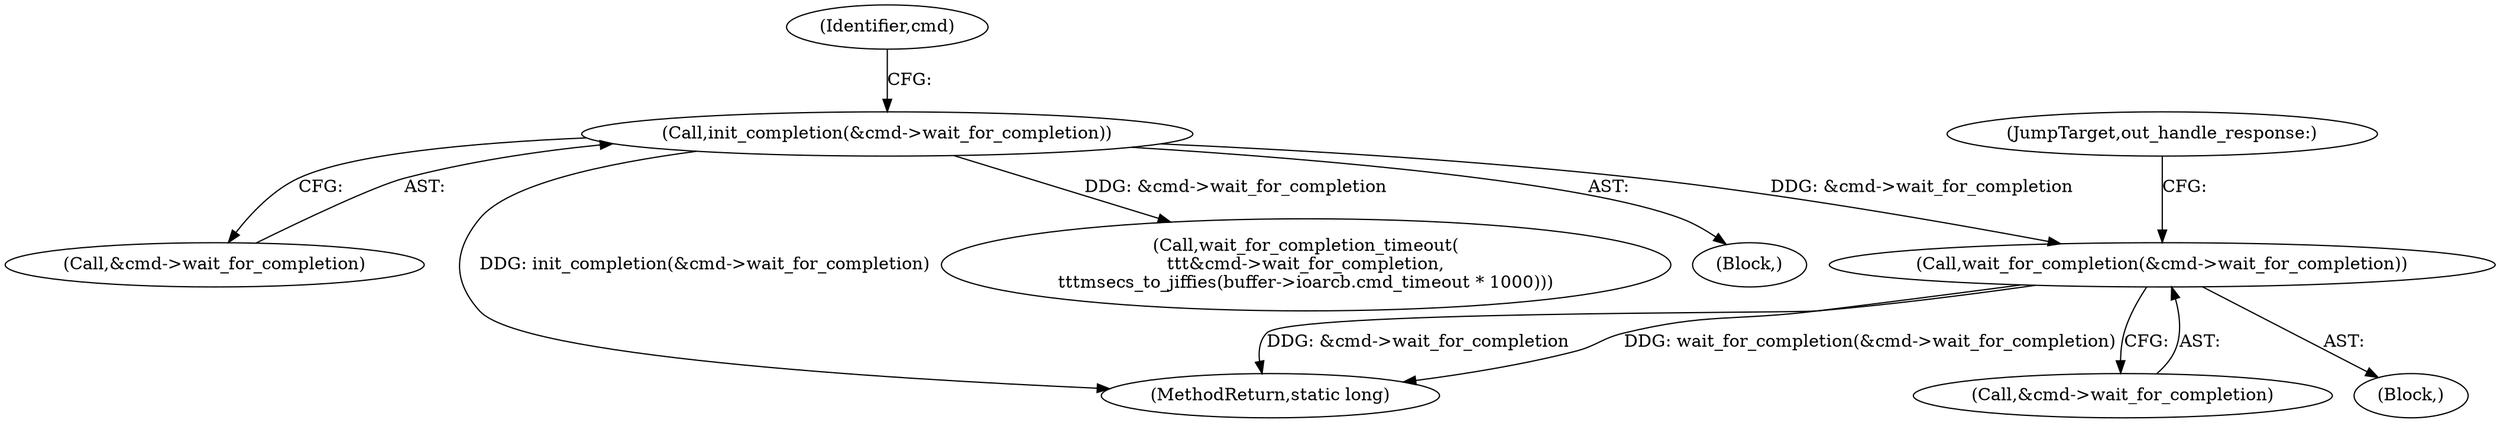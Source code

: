 digraph "0_linux_b5b515445f4f5a905c5dd27e6e682868ccd6c09d@pointer" {
"1000577" [label="(Call,wait_for_completion(&cmd->wait_for_completion))"];
"1000506" [label="(Call,init_completion(&cmd->wait_for_completion))"];
"1000507" [label="(Call,&cmd->wait_for_completion)"];
"1000696" [label="(JumpTarget,out_handle_response:)"];
"1000755" [label="(MethodReturn,static long)"];
"1000506" [label="(Call,init_completion(&cmd->wait_for_completion))"];
"1000513" [label="(Identifier,cmd)"];
"1000577" [label="(Call,wait_for_completion(&cmd->wait_for_completion))"];
"1000585" [label="(Call,wait_for_completion_timeout(\n\t\t\t&cmd->wait_for_completion,\n\t\t\tmsecs_to_jiffies(buffer->ioarcb.cmd_timeout * 1000)))"];
"1000118" [label="(Block,)"];
"1000578" [label="(Call,&cmd->wait_for_completion)"];
"1000576" [label="(Block,)"];
"1000577" -> "1000576"  [label="AST: "];
"1000577" -> "1000578"  [label="CFG: "];
"1000578" -> "1000577"  [label="AST: "];
"1000696" -> "1000577"  [label="CFG: "];
"1000577" -> "1000755"  [label="DDG: wait_for_completion(&cmd->wait_for_completion)"];
"1000577" -> "1000755"  [label="DDG: &cmd->wait_for_completion"];
"1000506" -> "1000577"  [label="DDG: &cmd->wait_for_completion"];
"1000506" -> "1000118"  [label="AST: "];
"1000506" -> "1000507"  [label="CFG: "];
"1000507" -> "1000506"  [label="AST: "];
"1000513" -> "1000506"  [label="CFG: "];
"1000506" -> "1000755"  [label="DDG: init_completion(&cmd->wait_for_completion)"];
"1000506" -> "1000585"  [label="DDG: &cmd->wait_for_completion"];
}
